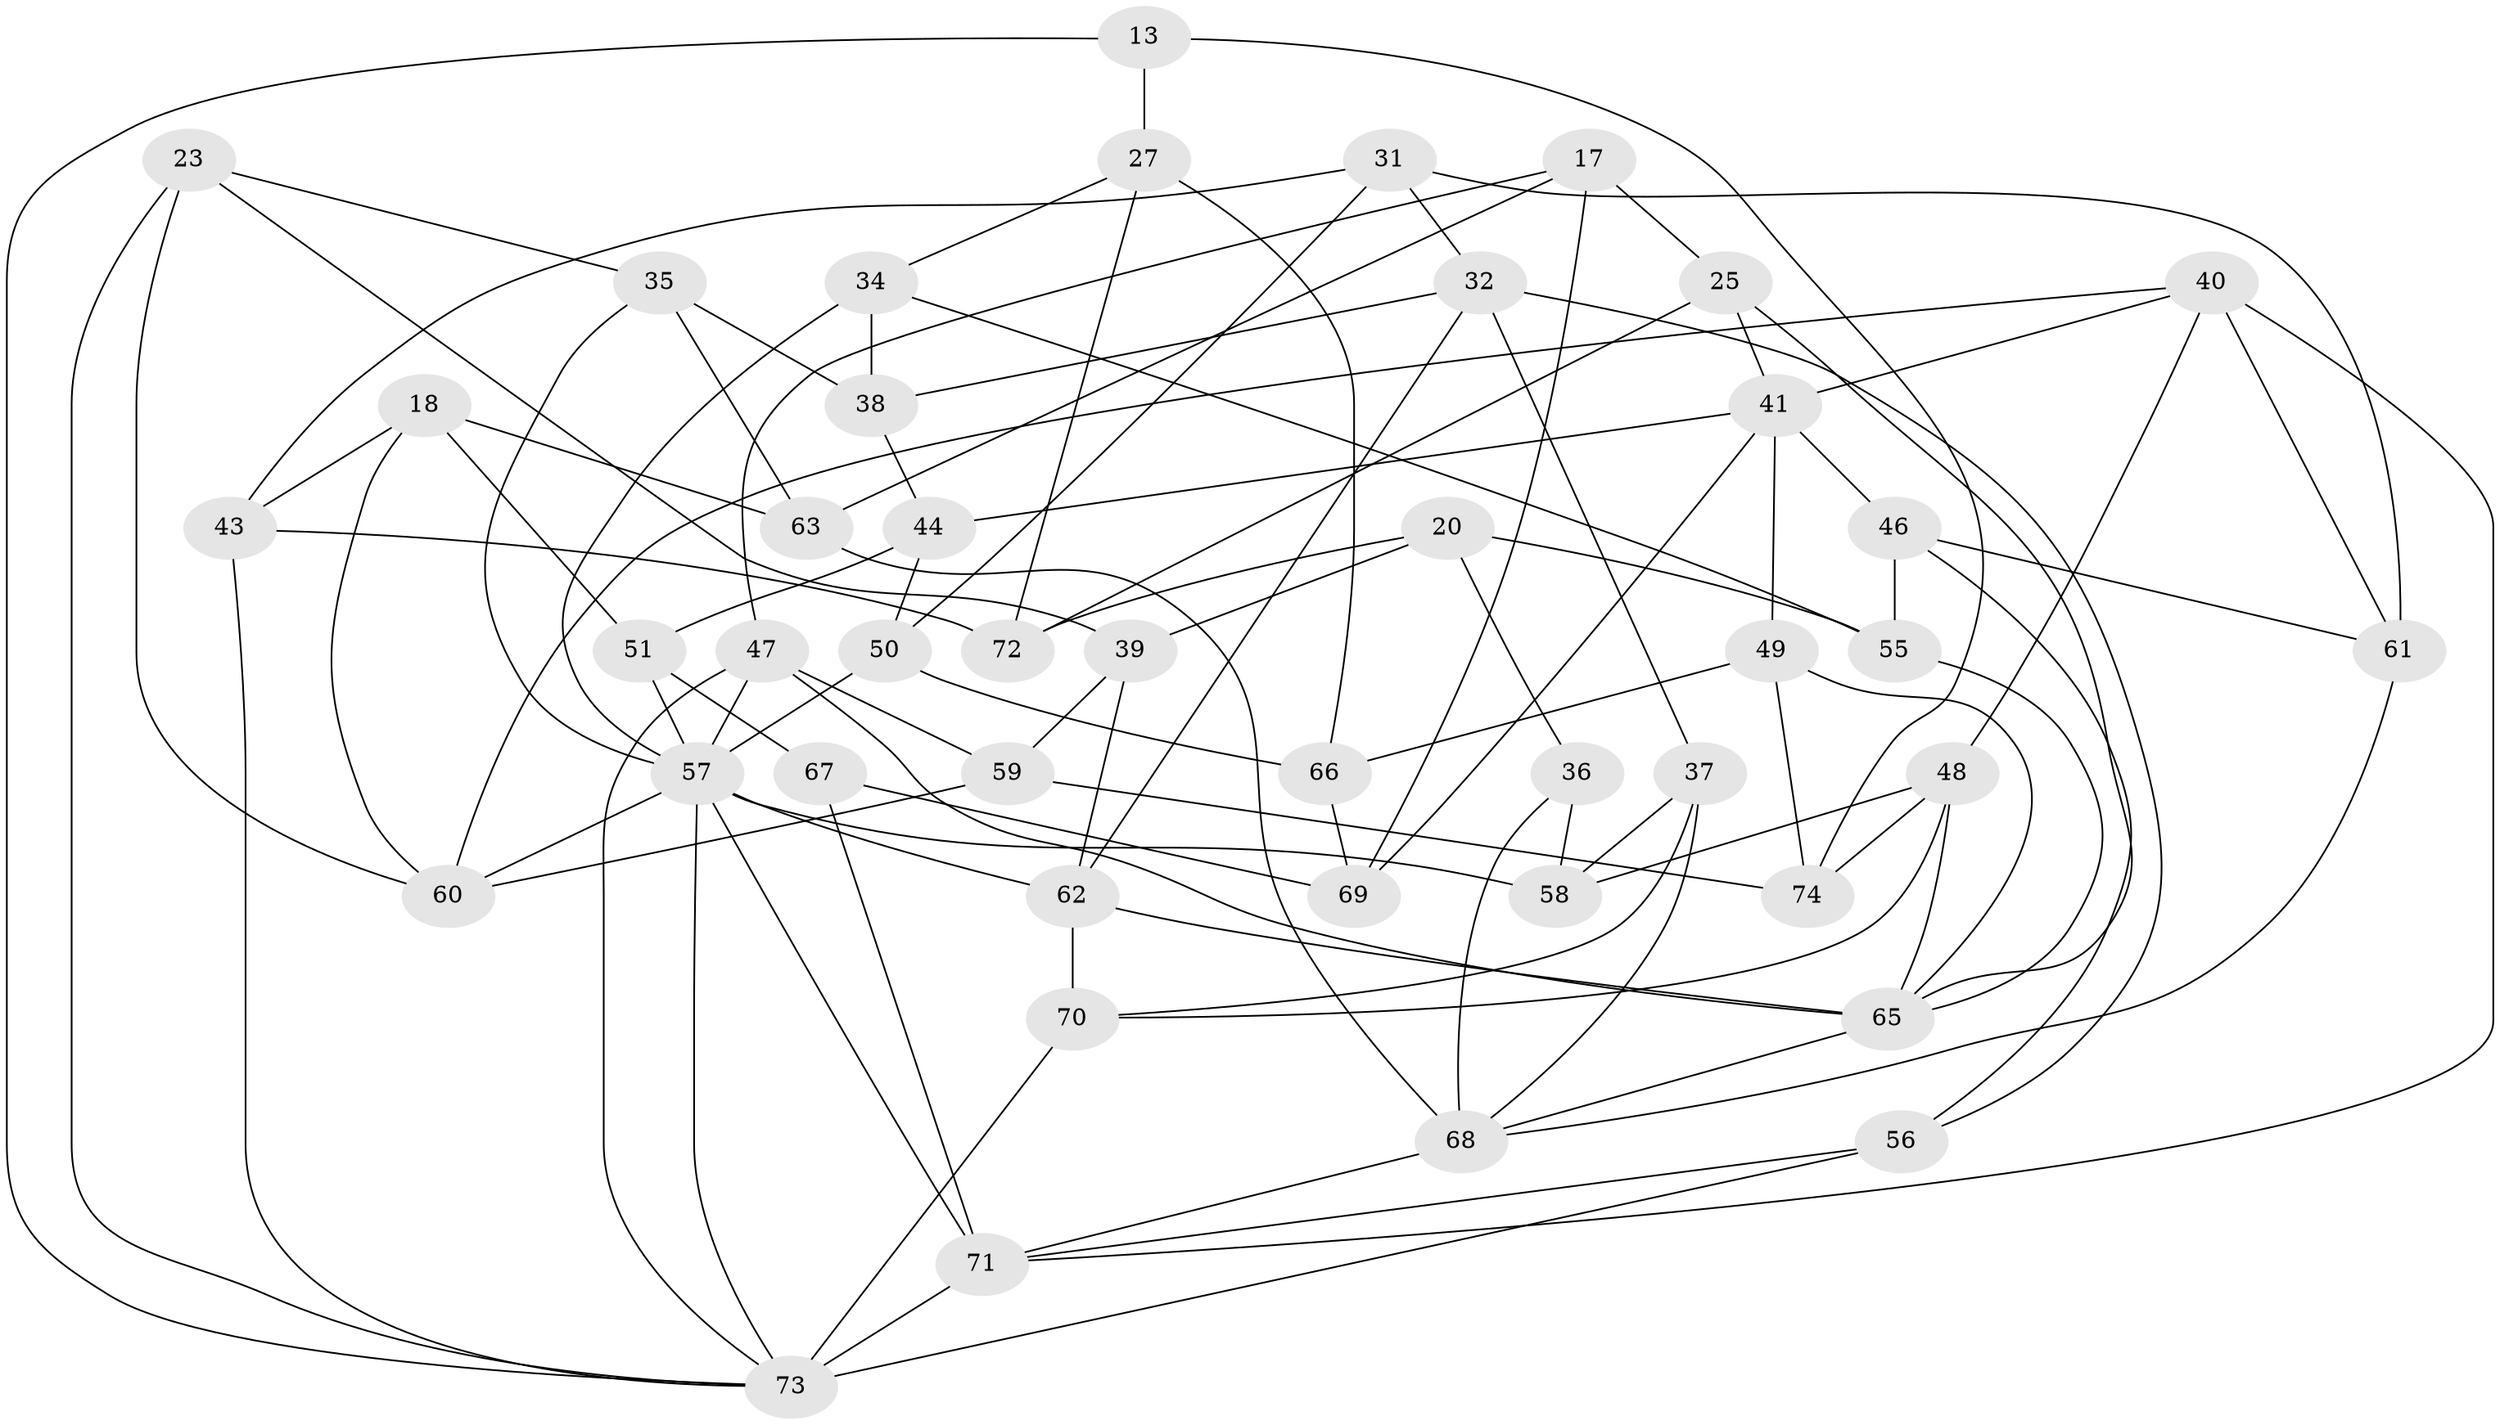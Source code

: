 // original degree distribution, {4: 1.0}
// Generated by graph-tools (version 1.1) at 2025/01/03/04/25 22:01:10]
// undirected, 44 vertices, 99 edges
graph export_dot {
graph [start="1"]
  node [color=gray90,style=filled];
  13;
  17;
  18;
  20;
  23;
  25;
  27 [super="+5"];
  31;
  32 [super="+3+30"];
  34;
  35;
  36;
  37 [super="+28"];
  38;
  39;
  40 [super="+11"];
  41 [super="+10"];
  43;
  44;
  46;
  47 [super="+19"];
  48 [super="+9"];
  49;
  50 [super="+22"];
  51;
  55;
  56 [super="+53"];
  57 [super="+16+7+42"];
  58;
  59;
  60 [super="+29"];
  61;
  62 [super="+52"];
  63;
  65 [super="+6+15"];
  66 [super="+45"];
  67;
  68 [super="+24+26"];
  69;
  70 [super="+33"];
  71 [super="+54+64+8"];
  72;
  73 [super="+1+21+12"];
  74;
  13 -- 74;
  13 -- 27 [weight=2];
  13 -- 73;
  17 -- 69;
  17 -- 63;
  17 -- 25;
  17 -- 47;
  18 -- 43;
  18 -- 51;
  18 -- 60;
  18 -- 63;
  20 -- 36;
  20 -- 72;
  20 -- 39;
  20 -- 55;
  23 -- 39;
  23 -- 73;
  23 -- 60;
  23 -- 35;
  25 -- 41;
  25 -- 72;
  25 -- 65;
  27 -- 66 [weight=2];
  27 -- 34;
  27 -- 72;
  31 -- 50;
  31 -- 43;
  31 -- 61;
  31 -- 32;
  32 -- 56 [weight=2];
  32 -- 37 [weight=2];
  32 -- 62 [weight=2];
  32 -- 38;
  34 -- 55;
  34 -- 38;
  34 -- 57;
  35 -- 63;
  35 -- 38;
  35 -- 57;
  36 -- 68 [weight=2];
  36 -- 58;
  37 -- 68;
  37 -- 58;
  37 -- 70 [weight=2];
  38 -- 44;
  39 -- 59;
  39 -- 62;
  40 -- 48 [weight=2];
  40 -- 61;
  40 -- 41;
  40 -- 60;
  40 -- 71;
  41 -- 44;
  41 -- 69;
  41 -- 46;
  41 -- 49;
  43 -- 73;
  43 -- 72;
  44 -- 51;
  44 -- 50;
  46 -- 55;
  46 -- 61;
  46 -- 56;
  47 -- 59;
  47 -- 65 [weight=2];
  47 -- 73;
  47 -- 57;
  48 -- 58;
  48 -- 70;
  48 -- 65;
  48 -- 74;
  49 -- 74;
  49 -- 66;
  49 -- 65;
  50 -- 66 [weight=2];
  50 -- 57 [weight=2];
  51 -- 67;
  51 -- 57;
  55 -- 65;
  56 -- 73;
  56 -- 71 [weight=2];
  57 -- 62;
  57 -- 60 [weight=2];
  57 -- 73;
  57 -- 71 [weight=3];
  57 -- 58;
  59 -- 74;
  59 -- 60;
  61 -- 68;
  62 -- 70;
  62 -- 65;
  63 -- 68;
  65 -- 68;
  66 -- 69;
  67 -- 69;
  67 -- 71 [weight=2];
  68 -- 71 [weight=2];
  70 -- 73 [weight=2];
  71 -- 73 [weight=2];
}
